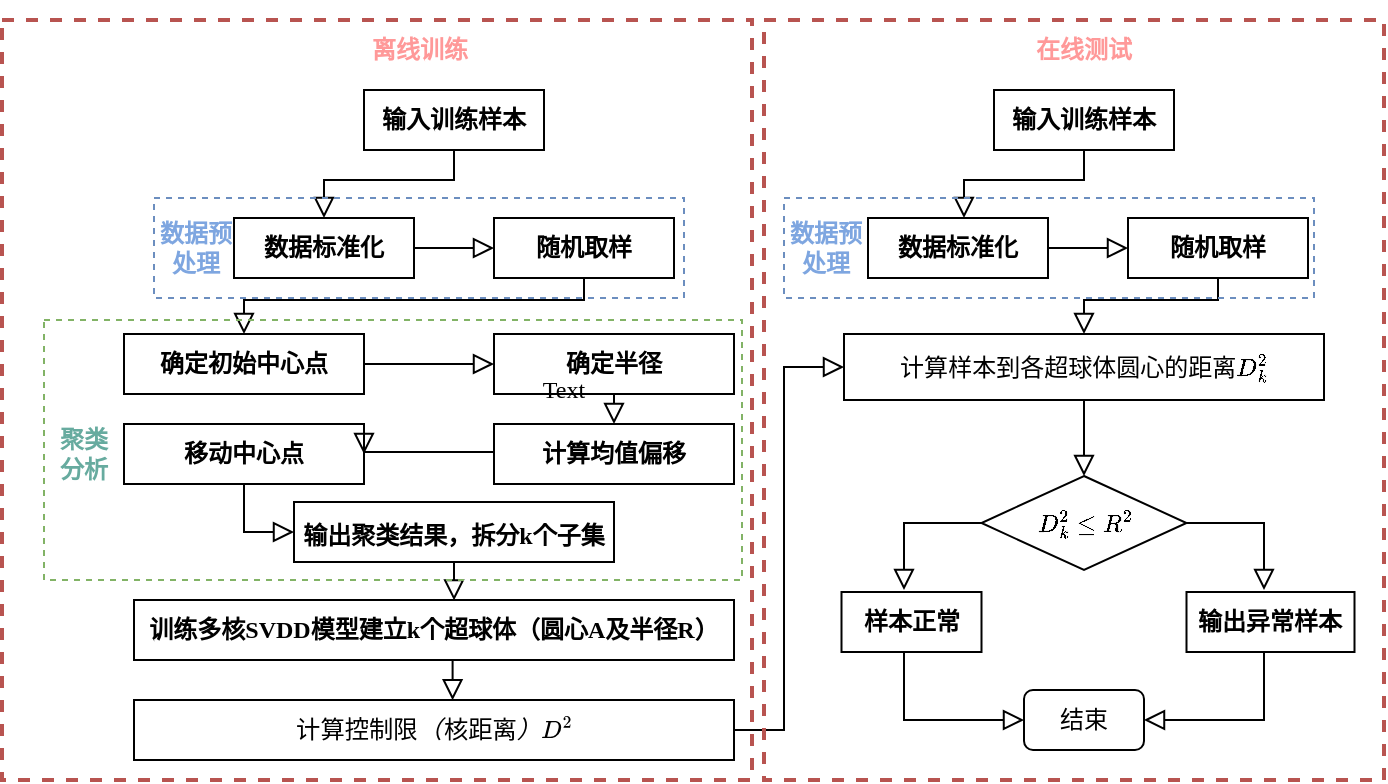 <mxfile version="20.8.22" type="github">
  <diagram id="C5RBs43oDa-KdzZeNtuy" name="Page-1">
    <mxGraphModel dx="1335" dy="766" grid="1" gridSize="10" guides="1" tooltips="1" connect="1" arrows="1" fold="1" page="1" pageScale="1" pageWidth="827" pageHeight="1169" math="1" shadow="0">
      <root>
        <mxCell id="WIyWlLk6GJQsqaUBKTNV-0" />
        <mxCell id="WIyWlLk6GJQsqaUBKTNV-1" parent="WIyWlLk6GJQsqaUBKTNV-0" />
        <mxCell id="QDwFRIU--g0toRV6Prhw-54" value="" style="rounded=0;whiteSpace=wrap;html=1;fontFamily=宋体;fillColor=none;strokeColor=#b85450;dashed=1;strokeWidth=2;" vertex="1" parent="WIyWlLk6GJQsqaUBKTNV-1">
          <mxGeometry x="419" y="50" width="375" height="380" as="geometry" />
        </mxCell>
        <mxCell id="QDwFRIU--g0toRV6Prhw-1" value="&lt;font style=&quot;vertical-align: inherit;&quot;&gt;&lt;font style=&quot;vertical-align: inherit;&quot;&gt;输入训练样本&lt;/font&gt;&lt;/font&gt;" style="rounded=0;whiteSpace=wrap;html=1;fontFamily=宋体;fontStyle=1" vertex="1" parent="WIyWlLk6GJQsqaUBKTNV-1">
          <mxGeometry x="600" y="85" width="90" height="30" as="geometry" />
        </mxCell>
        <mxCell id="QDwFRIU--g0toRV6Prhw-2" value="" style="rounded=0;html=1;jettySize=auto;orthogonalLoop=1;fontSize=11;endArrow=block;endFill=0;endSize=8;strokeWidth=1;shadow=0;labelBackgroundColor=none;edgeStyle=orthogonalEdgeStyle;exitX=0.5;exitY=1;exitDx=0;exitDy=0;entryX=0.5;entryY=0;entryDx=0;entryDy=0;fontFamily=宋体;fontStyle=1" edge="1" parent="WIyWlLk6GJQsqaUBKTNV-1" source="QDwFRIU--g0toRV6Prhw-1" target="QDwFRIU--g0toRV6Prhw-5">
          <mxGeometry relative="1" as="geometry">
            <mxPoint x="230" y="130" as="sourcePoint" />
            <mxPoint x="230" y="180" as="targetPoint" />
            <Array as="points">
              <mxPoint x="645" y="130" />
              <mxPoint x="580" y="130" />
            </Array>
          </mxGeometry>
        </mxCell>
        <mxCell id="QDwFRIU--g0toRV6Prhw-5" value="&lt;font style=&quot;vertical-align: inherit;&quot;&gt;&lt;font style=&quot;vertical-align: inherit;&quot;&gt;数据标准化&lt;/font&gt;&lt;/font&gt;" style="rounded=0;whiteSpace=wrap;html=1;fontFamily=宋体;fontStyle=1" vertex="1" parent="WIyWlLk6GJQsqaUBKTNV-1">
          <mxGeometry x="535" y="149" width="90" height="30" as="geometry" />
        </mxCell>
        <mxCell id="QDwFRIU--g0toRV6Prhw-6" value="&lt;font style=&quot;vertical-align: inherit;&quot;&gt;&lt;font style=&quot;vertical-align: inherit;&quot;&gt;随机取样&lt;/font&gt;&lt;/font&gt;" style="rounded=0;whiteSpace=wrap;html=1;fontFamily=宋体;fontStyle=1" vertex="1" parent="WIyWlLk6GJQsqaUBKTNV-1">
          <mxGeometry x="665" y="149" width="90" height="30" as="geometry" />
        </mxCell>
        <mxCell id="QDwFRIU--g0toRV6Prhw-9" value="" style="edgeStyle=orthogonalEdgeStyle;rounded=0;html=1;jettySize=auto;orthogonalLoop=1;fontSize=11;endArrow=block;endFill=0;endSize=8;strokeWidth=1;shadow=0;labelBackgroundColor=none;exitX=1;exitY=0.5;exitDx=0;exitDy=0;entryX=0;entryY=0.5;entryDx=0;entryDy=0;fontFamily=宋体;fontStyle=1" edge="1" parent="WIyWlLk6GJQsqaUBKTNV-1" source="QDwFRIU--g0toRV6Prhw-5" target="QDwFRIU--g0toRV6Prhw-6">
          <mxGeometry y="10" relative="1" as="geometry">
            <mxPoint as="offset" />
            <mxPoint x="175" y="220" as="sourcePoint" />
            <mxPoint x="225" y="220" as="targetPoint" />
            <Array as="points">
              <mxPoint x="650" y="164" />
              <mxPoint x="650" y="164" />
            </Array>
          </mxGeometry>
        </mxCell>
        <mxCell id="QDwFRIU--g0toRV6Prhw-10" value="&lt;font style=&quot;vertical-align: inherit;&quot;&gt;&lt;font style=&quot;vertical-align: inherit;&quot;&gt;确定初始中心点&lt;/font&gt;&lt;/font&gt;" style="rounded=0;whiteSpace=wrap;html=1;fontFamily=宋体;fontStyle=1" vertex="1" parent="WIyWlLk6GJQsqaUBKTNV-1">
          <mxGeometry x="480" y="207" width="120" height="30" as="geometry" />
        </mxCell>
        <mxCell id="QDwFRIU--g0toRV6Prhw-11" value="&lt;font style=&quot;vertical-align: inherit;&quot;&gt;&lt;font style=&quot;vertical-align: inherit;&quot;&gt;确定半径&lt;/font&gt;&lt;/font&gt;" style="rounded=0;whiteSpace=wrap;html=1;fontFamily=宋体;fontStyle=1" vertex="1" parent="WIyWlLk6GJQsqaUBKTNV-1">
          <mxGeometry x="665" y="207" width="120" height="30" as="geometry" />
        </mxCell>
        <mxCell id="QDwFRIU--g0toRV6Prhw-12" value="&lt;font style=&quot;vertical-align: inherit;&quot;&gt;&lt;font style=&quot;vertical-align: inherit;&quot;&gt;计算均值偏移&lt;/font&gt;&lt;/font&gt;" style="rounded=0;whiteSpace=wrap;html=1;fontFamily=宋体;fontStyle=1" vertex="1" parent="WIyWlLk6GJQsqaUBKTNV-1">
          <mxGeometry x="665" y="252" width="120" height="30" as="geometry" />
        </mxCell>
        <mxCell id="QDwFRIU--g0toRV6Prhw-13" value="&lt;font style=&quot;vertical-align: inherit;&quot;&gt;&lt;font style=&quot;vertical-align: inherit;&quot;&gt;移动中心点&lt;/font&gt;&lt;/font&gt;" style="rounded=0;whiteSpace=wrap;html=1;fontFamily=宋体;fontStyle=1" vertex="1" parent="WIyWlLk6GJQsqaUBKTNV-1">
          <mxGeometry x="480" y="252" width="120" height="30" as="geometry" />
        </mxCell>
        <mxCell id="QDwFRIU--g0toRV6Prhw-14" value="&lt;font style=&quot;vertical-align: inherit;&quot;&gt;&lt;font style=&quot;vertical-align: inherit;&quot;&gt;输出聚类结果，&lt;/font&gt;&lt;/font&gt;拆分k个子集&lt;span style=&quot;font-size: medium; text-align: start;&quot;&gt;&lt;/span&gt;" style="rounded=0;whiteSpace=wrap;html=1;fontFamily=宋体;fontStyle=1" vertex="1" parent="WIyWlLk6GJQsqaUBKTNV-1">
          <mxGeometry x="565" y="291" width="160" height="30" as="geometry" />
        </mxCell>
        <mxCell id="QDwFRIU--g0toRV6Prhw-15" value="" style="rounded=0;html=1;jettySize=auto;orthogonalLoop=1;fontSize=11;endArrow=block;endFill=0;endSize=8;strokeWidth=1;shadow=0;labelBackgroundColor=none;edgeStyle=orthogonalEdgeStyle;exitX=0.5;exitY=1;exitDx=0;exitDy=0;entryX=0.5;entryY=0;entryDx=0;entryDy=0;fontFamily=宋体;fontStyle=1" edge="1" parent="WIyWlLk6GJQsqaUBKTNV-1" source="QDwFRIU--g0toRV6Prhw-6" target="QDwFRIU--g0toRV6Prhw-10">
          <mxGeometry relative="1" as="geometry">
            <mxPoint x="710" y="185" as="sourcePoint" />
            <mxPoint x="590" y="165" as="targetPoint" />
            <Array as="points">
              <mxPoint x="710" y="190" />
              <mxPoint x="540" y="190" />
            </Array>
          </mxGeometry>
        </mxCell>
        <mxCell id="QDwFRIU--g0toRV6Prhw-16" value="" style="edgeStyle=orthogonalEdgeStyle;rounded=0;html=1;jettySize=auto;orthogonalLoop=1;fontSize=11;endArrow=block;endFill=0;endSize=8;strokeWidth=1;shadow=0;labelBackgroundColor=none;exitX=1;exitY=0.5;exitDx=0;exitDy=0;entryX=0;entryY=0.5;entryDx=0;entryDy=0;fontFamily=宋体;fontStyle=1" edge="1" parent="WIyWlLk6GJQsqaUBKTNV-1" source="QDwFRIU--g0toRV6Prhw-10" target="QDwFRIU--g0toRV6Prhw-11">
          <mxGeometry y="10" relative="1" as="geometry">
            <mxPoint as="offset" />
            <mxPoint x="635" y="180" as="sourcePoint" />
            <mxPoint x="675" y="180" as="targetPoint" />
            <Array as="points">
              <mxPoint x="630" y="222" />
              <mxPoint x="630" y="222" />
            </Array>
          </mxGeometry>
        </mxCell>
        <mxCell id="QDwFRIU--g0toRV6Prhw-17" value="" style="edgeStyle=orthogonalEdgeStyle;rounded=0;html=1;jettySize=auto;orthogonalLoop=1;fontSize=11;endArrow=block;endFill=0;endSize=8;strokeWidth=1;shadow=0;labelBackgroundColor=none;exitX=0.5;exitY=1;exitDx=0;exitDy=0;entryX=0.5;entryY=0;entryDx=0;entryDy=0;fontFamily=宋体;fontStyle=1" edge="1" parent="WIyWlLk6GJQsqaUBKTNV-1" source="QDwFRIU--g0toRV6Prhw-11" target="QDwFRIU--g0toRV6Prhw-12">
          <mxGeometry y="10" relative="1" as="geometry">
            <mxPoint as="offset" />
            <mxPoint x="610" y="232" as="sourcePoint" />
            <mxPoint x="675" y="232" as="targetPoint" />
            <Array as="points" />
          </mxGeometry>
        </mxCell>
        <mxCell id="QDwFRIU--g0toRV6Prhw-19" value="" style="edgeStyle=orthogonalEdgeStyle;rounded=0;html=1;jettySize=auto;orthogonalLoop=1;fontSize=11;endArrow=block;endFill=0;endSize=8;strokeWidth=1;shadow=0;labelBackgroundColor=none;exitX=0;exitY=0.5;exitDx=0;exitDy=0;entryX=1;entryY=0.5;entryDx=0;entryDy=0;fontFamily=宋体;fontStyle=1" edge="1" parent="WIyWlLk6GJQsqaUBKTNV-1" source="QDwFRIU--g0toRV6Prhw-12" target="QDwFRIU--g0toRV6Prhw-13">
          <mxGeometry y="10" relative="1" as="geometry">
            <mxPoint as="offset" />
            <mxPoint x="610" y="232" as="sourcePoint" />
            <mxPoint x="675" y="232" as="targetPoint" />
            <Array as="points">
              <mxPoint x="665" y="266" />
              <mxPoint x="600" y="266" />
            </Array>
          </mxGeometry>
        </mxCell>
        <mxCell id="QDwFRIU--g0toRV6Prhw-20" value="" style="edgeStyle=orthogonalEdgeStyle;rounded=0;html=1;jettySize=auto;orthogonalLoop=1;fontSize=11;endArrow=block;endFill=0;endSize=8;strokeWidth=1;shadow=0;labelBackgroundColor=none;entryX=0;entryY=0.5;entryDx=0;entryDy=0;exitX=0.5;exitY=1;exitDx=0;exitDy=0;fontFamily=宋体;fontStyle=1" edge="1" parent="WIyWlLk6GJQsqaUBKTNV-1" source="QDwFRIU--g0toRV6Prhw-13" target="QDwFRIU--g0toRV6Prhw-14">
          <mxGeometry y="10" relative="1" as="geometry">
            <mxPoint as="offset" />
            <mxPoint x="540" y="290" as="sourcePoint" />
            <mxPoint x="565" y="301" as="targetPoint" />
            <Array as="points">
              <mxPoint x="540" y="306" />
            </Array>
          </mxGeometry>
        </mxCell>
        <mxCell id="QDwFRIU--g0toRV6Prhw-21" value="训练多核SVDD模型建立k个超球体（圆心A及半径R）" style="rounded=0;whiteSpace=wrap;html=1;fontFamily=宋体;fontStyle=1" vertex="1" parent="WIyWlLk6GJQsqaUBKTNV-1">
          <mxGeometry x="485" y="340" width="300" height="30" as="geometry" />
        </mxCell>
        <mxCell id="QDwFRIU--g0toRV6Prhw-23" value="&lt;svg style=&quot;vertical-align: -0.452ex;&quot; xmlns:xlink=&quot;http://www.w3.org/1999/xlink&quot; viewBox=&quot;0 -883.9 11105.1 1083.9&quot; role=&quot;img&quot; height=&quot;2.452ex&quot; width=&quot;25.125ex&quot; xmlns=&quot;http://www.w3.org/2000/svg&quot;&gt;&lt;defs&gt;&lt;path d=&quot;M287 628Q287 635 230 637Q207 637 200 638T193 647Q193 655 197 667T204 682Q206 683 403 683Q570 682 590 682T630 676Q702 659 752 597T803 431Q803 275 696 151T444 3L430 1L236 0H125H72Q48 0 41 2T33 11Q33 13 36 25Q40 41 44 43T67 46Q94 46 127 49Q141 52 146 61Q149 65 218 339T287 628ZM703 469Q703 507 692 537T666 584T629 613T590 629T555 636Q553 636 541 636T512 636T479 637H436Q392 637 386 627Q384 623 313 339T242 52Q242 48 253 48T330 47Q335 47 349 47T373 46Q499 46 581 128Q617 164 640 212T683 339T703 469Z&quot; id=&quot;MJX-25-TEX-I-1D437&quot;&gt;&lt;/path&gt;&lt;path d=&quot;M109 429Q82 429 66 447T50 491Q50 562 103 614T235 666Q326 666 387 610T449 465Q449 422 429 383T381 315T301 241Q265 210 201 149L142 93L218 92Q375 92 385 97Q392 99 409 186V189H449V186Q448 183 436 95T421 3V0H50V19V31Q50 38 56 46T86 81Q115 113 136 137Q145 147 170 174T204 211T233 244T261 278T284 308T305 340T320 369T333 401T340 431T343 464Q343 527 309 573T212 619Q179 619 154 602T119 569T109 550Q109 549 114 549Q132 549 151 535T170 489Q170 464 154 447T109 429Z&quot; id=&quot;MJX-25-TEX-N-32&quot;&gt;&lt;/path&gt;&lt;/defs&gt;&lt;g transform=&quot;scale(1,-1)&quot; stroke-width=&quot;0&quot; fill=&quot;currentColor&quot; stroke=&quot;currentColor&quot;&gt;&lt;g data-mml-node=&quot;math&quot;&gt;&lt;g data-mml-node=&quot;mi&quot;&gt;&lt;text font-family=&quot;serif&quot; font-size=&quot;976.2px&quot; transform=&quot;scale(1,-1)&quot; data-variant=&quot;normal&quot;&gt;计&lt;/text&gt;&lt;/g&gt;&lt;g transform=&quot;translate(976.3,0)&quot; data-mml-node=&quot;mi&quot;&gt;&lt;text font-family=&quot;serif&quot; font-size=&quot;976.2px&quot; transform=&quot;scale(1,-1)&quot; data-variant=&quot;normal&quot;&gt;算&lt;/text&gt;&lt;/g&gt;&lt;g transform=&quot;translate(1952.7,0)&quot; data-mml-node=&quot;mi&quot;&gt;&lt;text font-family=&quot;serif&quot; font-size=&quot;976.2px&quot; transform=&quot;scale(1,-1)&quot; data-variant=&quot;normal&quot;&gt;控&lt;/text&gt;&lt;/g&gt;&lt;g transform=&quot;translate(2929,0)&quot; data-mml-node=&quot;mi&quot;&gt;&lt;text font-family=&quot;serif&quot; font-size=&quot;976.2px&quot; transform=&quot;scale(1,-1)&quot; data-variant=&quot;normal&quot;&gt;制&lt;/text&gt;&lt;/g&gt;&lt;g transform=&quot;translate(3905.3,0)&quot; data-mml-node=&quot;mi&quot;&gt;&lt;text font-family=&quot;serif&quot; font-size=&quot;976.2px&quot; transform=&quot;scale(1,-1)&quot; data-variant=&quot;normal&quot;&gt;限&lt;/text&gt;&lt;/g&gt;&lt;g transform=&quot;translate(4881.7,0)&quot; data-mml-node=&quot;mi&quot;&gt;&lt;text font-style=&quot;italic&quot; font-family=&quot;serif&quot; font-size=&quot;976.2px&quot; transform=&quot;scale(1,-1)&quot; data-variant=&quot;italic&quot;&gt;（&lt;/text&gt;&lt;/g&gt;&lt;g transform=&quot;translate(5935.2,0)&quot; data-mml-node=&quot;mi&quot;&gt;&lt;text font-family=&quot;serif&quot; font-size=&quot;976.2px&quot; transform=&quot;scale(1,-1)&quot; data-variant=&quot;normal&quot;&gt;核&lt;/text&gt;&lt;/g&gt;&lt;g transform=&quot;translate(6911.5,0)&quot; data-mml-node=&quot;mi&quot;&gt;&lt;text font-family=&quot;serif&quot; font-size=&quot;976.2px&quot; transform=&quot;scale(1,-1)&quot; data-variant=&quot;normal&quot;&gt;距&lt;/text&gt;&lt;/g&gt;&lt;g transform=&quot;translate(7887.8,0)&quot; data-mml-node=&quot;mi&quot;&gt;&lt;text font-family=&quot;serif&quot; font-size=&quot;976.2px&quot; transform=&quot;scale(1,-1)&quot; data-variant=&quot;normal&quot;&gt;离&lt;/text&gt;&lt;/g&gt;&lt;g transform=&quot;translate(8864.2,0)&quot; data-mml-node=&quot;mi&quot;&gt;&lt;text font-style=&quot;italic&quot; font-family=&quot;serif&quot; font-size=&quot;976.2px&quot; transform=&quot;scale(1,-1)&quot; data-variant=&quot;italic&quot;&gt;）&lt;/text&gt;&lt;/g&gt;&lt;g transform=&quot;translate(9840.5,0)&quot; data-mml-node=&quot;msup&quot;&gt;&lt;g data-mml-node=&quot;mi&quot;&gt;&lt;use xlink:href=&quot;#MJX-25-TEX-I-1D437&quot; data-c=&quot;1D437&quot;&gt;&lt;/use&gt;&lt;/g&gt;&lt;g data-mjx-texclass=&quot;ORD&quot; transform=&quot;translate(861,413) scale(0.707)&quot; data-mml-node=&quot;TeXAtom&quot;&gt;&lt;g data-mml-node=&quot;mn&quot;&gt;&lt;use xlink:href=&quot;#MJX-25-TEX-N-32&quot; data-c=&quot;32&quot;&gt;&lt;/use&gt;&lt;/g&gt;&lt;/g&gt;&lt;/g&gt;&lt;/g&gt;&lt;/g&gt;&lt;/svg&gt;" style="rounded=0;whiteSpace=wrap;html=1;fontFamily=宋体;fontStyle=0" vertex="1" parent="WIyWlLk6GJQsqaUBKTNV-1">
          <mxGeometry x="485" y="390" width="300" height="30" as="geometry" />
        </mxCell>
        <mxCell id="QDwFRIU--g0toRV6Prhw-24" value="&lt;font style=&quot;vertical-align: inherit;&quot;&gt;&lt;font style=&quot;vertical-align: inherit;&quot;&gt;输入训练样本&lt;/font&gt;&lt;/font&gt;" style="rounded=0;whiteSpace=wrap;html=1;fontFamily=宋体;fontStyle=1" vertex="1" parent="WIyWlLk6GJQsqaUBKTNV-1">
          <mxGeometry x="915" y="85" width="90" height="30" as="geometry" />
        </mxCell>
        <mxCell id="QDwFRIU--g0toRV6Prhw-25" value="&lt;font style=&quot;vertical-align: inherit;&quot;&gt;&lt;font style=&quot;vertical-align: inherit;&quot;&gt;数据标准化&lt;/font&gt;&lt;/font&gt;" style="rounded=0;whiteSpace=wrap;html=1;fontFamily=宋体;fontStyle=1" vertex="1" parent="WIyWlLk6GJQsqaUBKTNV-1">
          <mxGeometry x="852" y="149" width="90" height="30" as="geometry" />
        </mxCell>
        <mxCell id="QDwFRIU--g0toRV6Prhw-26" value="&lt;font style=&quot;vertical-align: inherit;&quot;&gt;&lt;font style=&quot;vertical-align: inherit;&quot;&gt;随机取样&lt;/font&gt;&lt;/font&gt;" style="rounded=0;whiteSpace=wrap;html=1;fontFamily=宋体;fontStyle=1" vertex="1" parent="WIyWlLk6GJQsqaUBKTNV-1">
          <mxGeometry x="982" y="149" width="90" height="30" as="geometry" />
        </mxCell>
        <mxCell id="QDwFRIU--g0toRV6Prhw-27" value="" style="edgeStyle=orthogonalEdgeStyle;rounded=0;html=1;jettySize=auto;orthogonalLoop=1;fontSize=11;endArrow=block;endFill=0;endSize=8;strokeWidth=1;shadow=0;labelBackgroundColor=none;exitX=1;exitY=0.5;exitDx=0;exitDy=0;entryX=0;entryY=0.5;entryDx=0;entryDy=0;fontFamily=宋体;fontStyle=1" edge="1" parent="WIyWlLk6GJQsqaUBKTNV-1" source="QDwFRIU--g0toRV6Prhw-25" target="QDwFRIU--g0toRV6Prhw-26">
          <mxGeometry y="10" relative="1" as="geometry">
            <mxPoint as="offset" />
            <mxPoint x="492" y="220" as="sourcePoint" />
            <mxPoint x="542" y="220" as="targetPoint" />
            <Array as="points">
              <mxPoint x="967" y="164" />
              <mxPoint x="967" y="164" />
            </Array>
          </mxGeometry>
        </mxCell>
        <mxCell id="QDwFRIU--g0toRV6Prhw-28" value="$$计算样本到各超球体圆心的距离D_{k}^{2}$$" style="rounded=0;whiteSpace=wrap;html=1;fontFamily=宋体;fontStyle=0" vertex="1" parent="WIyWlLk6GJQsqaUBKTNV-1">
          <mxGeometry x="840" y="207" width="240" height="33" as="geometry" />
        </mxCell>
        <mxCell id="QDwFRIU--g0toRV6Prhw-29" value="$$D_{k}^{2} \le R^{2}$$" style="rhombus;whiteSpace=wrap;html=1;fontFamily=宋体;fontStyle=1" vertex="1" parent="WIyWlLk6GJQsqaUBKTNV-1">
          <mxGeometry x="908.75" y="278" width="102.5" height="47" as="geometry" />
        </mxCell>
        <mxCell id="QDwFRIU--g0toRV6Prhw-30" value="" style="edgeStyle=orthogonalEdgeStyle;rounded=0;html=1;jettySize=auto;orthogonalLoop=1;fontSize=11;endArrow=block;endFill=0;endSize=8;strokeWidth=1;shadow=0;labelBackgroundColor=none;exitX=0.5;exitY=1;exitDx=0;exitDy=0;entryX=0.535;entryY=0.008;entryDx=0;entryDy=0;fontFamily=宋体;fontStyle=1;entryPerimeter=0;" edge="1" parent="WIyWlLk6GJQsqaUBKTNV-1" source="QDwFRIU--g0toRV6Prhw-14" target="QDwFRIU--g0toRV6Prhw-21">
          <mxGeometry y="10" relative="1" as="geometry">
            <mxPoint as="offset" />
            <mxPoint x="675" y="277" as="sourcePoint" />
            <mxPoint x="610" y="277" as="targetPoint" />
            <Array as="points">
              <mxPoint x="645" y="340" />
            </Array>
          </mxGeometry>
        </mxCell>
        <mxCell id="QDwFRIU--g0toRV6Prhw-31" value="" style="edgeStyle=orthogonalEdgeStyle;rounded=0;html=1;jettySize=auto;orthogonalLoop=1;fontSize=11;endArrow=block;endFill=0;endSize=8;strokeWidth=1;shadow=0;labelBackgroundColor=none;entryX=0.531;entryY=0.004;entryDx=0;entryDy=0;fontFamily=宋体;fontStyle=1;entryPerimeter=0;" edge="1" parent="WIyWlLk6GJQsqaUBKTNV-1" target="QDwFRIU--g0toRV6Prhw-23">
          <mxGeometry y="10" relative="1" as="geometry">
            <mxPoint as="offset" />
            <mxPoint x="650" y="370" as="sourcePoint" />
            <mxPoint x="656" y="350" as="targetPoint" />
            <Array as="points">
              <mxPoint x="644" y="370" />
            </Array>
          </mxGeometry>
        </mxCell>
        <mxCell id="QDwFRIU--g0toRV6Prhw-32" value="" style="edgeStyle=orthogonalEdgeStyle;rounded=0;html=1;jettySize=auto;orthogonalLoop=1;fontSize=11;endArrow=block;endFill=0;endSize=8;strokeWidth=1;shadow=0;labelBackgroundColor=none;entryX=0;entryY=0.5;entryDx=0;entryDy=0;fontFamily=宋体;fontStyle=1;exitX=1;exitY=0.5;exitDx=0;exitDy=0;" edge="1" parent="WIyWlLk6GJQsqaUBKTNV-1" source="QDwFRIU--g0toRV6Prhw-23" target="QDwFRIU--g0toRV6Prhw-28">
          <mxGeometry y="10" relative="1" as="geometry">
            <mxPoint as="offset" />
            <mxPoint x="660" y="380" as="sourcePoint" />
            <mxPoint x="654" y="400" as="targetPoint" />
            <Array as="points">
              <mxPoint x="810" y="405" />
              <mxPoint x="810" y="224" />
            </Array>
          </mxGeometry>
        </mxCell>
        <mxCell id="QDwFRIU--g0toRV6Prhw-33" value="" style="rounded=0;html=1;jettySize=auto;orthogonalLoop=1;fontSize=11;endArrow=block;endFill=0;endSize=8;strokeWidth=1;shadow=0;labelBackgroundColor=none;edgeStyle=orthogonalEdgeStyle;exitX=0.5;exitY=1;exitDx=0;exitDy=0;entryX=0.5;entryY=0;entryDx=0;entryDy=0;fontFamily=宋体;fontStyle=1" edge="1" parent="WIyWlLk6GJQsqaUBKTNV-1" source="QDwFRIU--g0toRV6Prhw-26" target="QDwFRIU--g0toRV6Prhw-28">
          <mxGeometry relative="1" as="geometry">
            <mxPoint x="1032.5" y="179" as="sourcePoint" />
            <mxPoint x="862.5" y="207" as="targetPoint" />
            <Array as="points">
              <mxPoint x="1027" y="190" />
              <mxPoint x="960" y="190" />
            </Array>
          </mxGeometry>
        </mxCell>
        <mxCell id="QDwFRIU--g0toRV6Prhw-34" value="" style="rounded=0;html=1;jettySize=auto;orthogonalLoop=1;fontSize=11;endArrow=block;endFill=0;endSize=8;strokeWidth=1;shadow=0;labelBackgroundColor=none;edgeStyle=orthogonalEdgeStyle;exitX=0.5;exitY=1;exitDx=0;exitDy=0;entryX=0.5;entryY=0;entryDx=0;entryDy=0;fontFamily=宋体;fontStyle=1" edge="1" parent="WIyWlLk6GJQsqaUBKTNV-1">
          <mxGeometry relative="1" as="geometry">
            <mxPoint x="965" y="115" as="sourcePoint" />
            <mxPoint x="900" y="149" as="targetPoint" />
            <Array as="points">
              <mxPoint x="960" y="115" />
              <mxPoint x="960" y="130" />
              <mxPoint x="900" y="130" />
            </Array>
          </mxGeometry>
        </mxCell>
        <mxCell id="QDwFRIU--g0toRV6Prhw-35" value="" style="edgeStyle=orthogonalEdgeStyle;rounded=0;html=1;jettySize=auto;orthogonalLoop=1;fontSize=11;endArrow=block;endFill=0;endSize=8;strokeWidth=1;shadow=0;labelBackgroundColor=none;exitX=0.5;exitY=1;exitDx=0;exitDy=0;entryX=0.5;entryY=0;entryDx=0;entryDy=0;fontFamily=宋体;fontStyle=1;" edge="1" parent="WIyWlLk6GJQsqaUBKTNV-1" source="QDwFRIU--g0toRV6Prhw-28" target="QDwFRIU--g0toRV6Prhw-29">
          <mxGeometry y="10" relative="1" as="geometry">
            <mxPoint as="offset" />
            <mxPoint x="665" y="331" as="sourcePoint" />
            <mxPoint x="666" y="350" as="targetPoint" />
            <Array as="points">
              <mxPoint x="960" y="250" />
              <mxPoint x="960" y="250" />
            </Array>
          </mxGeometry>
        </mxCell>
        <mxCell id="QDwFRIU--g0toRV6Prhw-36" value="结束" style="rounded=1;whiteSpace=wrap;html=1;fontFamily=宋体;" vertex="1" parent="WIyWlLk6GJQsqaUBKTNV-1">
          <mxGeometry x="930" y="385" width="60" height="30" as="geometry" />
        </mxCell>
        <mxCell id="QDwFRIU--g0toRV6Prhw-38" value="&lt;font style=&quot;vertical-align: inherit;&quot;&gt;&lt;font style=&quot;vertical-align: inherit;&quot;&gt;样本正常&lt;/font&gt;&lt;/font&gt;" style="rounded=0;whiteSpace=wrap;html=1;fontFamily=宋体;fontStyle=1" vertex="1" parent="WIyWlLk6GJQsqaUBKTNV-1">
          <mxGeometry x="838.75" y="336" width="70" height="30" as="geometry" />
        </mxCell>
        <mxCell id="QDwFRIU--g0toRV6Prhw-40" value="" style="edgeStyle=orthogonalEdgeStyle;rounded=0;html=1;jettySize=auto;orthogonalLoop=1;fontSize=11;endArrow=block;endFill=0;endSize=8;strokeWidth=1;shadow=0;labelBackgroundColor=none;exitX=0;exitY=0.5;exitDx=0;exitDy=0;fontFamily=宋体;fontStyle=1;" edge="1" parent="WIyWlLk6GJQsqaUBKTNV-1" source="QDwFRIU--g0toRV6Prhw-29">
          <mxGeometry y="10" relative="1" as="geometry">
            <mxPoint as="offset" />
            <mxPoint x="970" y="265" as="sourcePoint" />
            <mxPoint x="870" y="335" as="targetPoint" />
            <Array as="points">
              <mxPoint x="870" y="301" />
            </Array>
          </mxGeometry>
        </mxCell>
        <mxCell id="QDwFRIU--g0toRV6Prhw-41" value="" style="edgeStyle=orthogonalEdgeStyle;rounded=0;html=1;jettySize=auto;orthogonalLoop=1;fontSize=11;endArrow=block;endFill=0;endSize=8;strokeWidth=1;shadow=0;labelBackgroundColor=none;exitX=0.5;exitY=1;exitDx=0;exitDy=0;fontFamily=宋体;fontStyle=1;" edge="1" parent="WIyWlLk6GJQsqaUBKTNV-1" source="QDwFRIU--g0toRV6Prhw-38" target="QDwFRIU--g0toRV6Prhw-36">
          <mxGeometry y="10" relative="1" as="geometry">
            <mxPoint as="offset" />
            <mxPoint x="919" y="312" as="sourcePoint" />
            <mxPoint x="880" y="345" as="targetPoint" />
            <Array as="points">
              <mxPoint x="870" y="366" />
              <mxPoint x="870" y="400" />
            </Array>
          </mxGeometry>
        </mxCell>
        <mxCell id="QDwFRIU--g0toRV6Prhw-42" value="&lt;font style=&quot;vertical-align: inherit;&quot;&gt;&lt;font style=&quot;vertical-align: inherit;&quot;&gt;输出异常样本&lt;/font&gt;&lt;/font&gt;" style="rounded=0;whiteSpace=wrap;html=1;fontFamily=宋体;fontStyle=1" vertex="1" parent="WIyWlLk6GJQsqaUBKTNV-1">
          <mxGeometry x="1011.25" y="336" width="84" height="30" as="geometry" />
        </mxCell>
        <mxCell id="QDwFRIU--g0toRV6Prhw-43" value="" style="edgeStyle=orthogonalEdgeStyle;rounded=0;html=1;jettySize=auto;orthogonalLoop=1;fontSize=11;endArrow=block;endFill=0;endSize=8;strokeWidth=1;shadow=0;labelBackgroundColor=none;exitX=1;exitY=0.5;exitDx=0;exitDy=0;fontFamily=宋体;fontStyle=1;" edge="1" parent="WIyWlLk6GJQsqaUBKTNV-1" source="QDwFRIU--g0toRV6Prhw-29">
          <mxGeometry y="10" relative="1" as="geometry">
            <mxPoint as="offset" />
            <mxPoint x="919" y="312" as="sourcePoint" />
            <mxPoint x="1050" y="335" as="targetPoint" />
            <Array as="points">
              <mxPoint x="1050" y="301" />
              <mxPoint x="1050" y="335" />
            </Array>
          </mxGeometry>
        </mxCell>
        <mxCell id="QDwFRIU--g0toRV6Prhw-45" value="" style="edgeStyle=orthogonalEdgeStyle;rounded=0;html=1;jettySize=auto;orthogonalLoop=1;fontSize=11;endArrow=block;endFill=0;endSize=8;strokeWidth=1;shadow=0;labelBackgroundColor=none;exitX=0.5;exitY=1;exitDx=0;exitDy=0;fontFamily=宋体;fontStyle=1;entryX=1;entryY=0.5;entryDx=0;entryDy=0;" edge="1" parent="WIyWlLk6GJQsqaUBKTNV-1" source="QDwFRIU--g0toRV6Prhw-42" target="QDwFRIU--g0toRV6Prhw-36">
          <mxGeometry y="10" relative="1" as="geometry">
            <mxPoint as="offset" />
            <mxPoint x="1021" y="312" as="sourcePoint" />
            <mxPoint x="1060" y="345" as="targetPoint" />
            <Array as="points">
              <mxPoint x="1050" y="366" />
              <mxPoint x="1050" y="400" />
            </Array>
          </mxGeometry>
        </mxCell>
        <mxCell id="QDwFRIU--g0toRV6Prhw-46" value="" style="rounded=0;whiteSpace=wrap;html=1;fontFamily=宋体;fillColor=none;strokeColor=#6c8ebf;dashed=1;strokeWidth=1;" vertex="1" parent="WIyWlLk6GJQsqaUBKTNV-1">
          <mxGeometry x="495" y="139" width="265" height="50" as="geometry" />
        </mxCell>
        <mxCell id="QDwFRIU--g0toRV6Prhw-47" style="edgeStyle=orthogonalEdgeStyle;rounded=0;orthogonalLoop=1;jettySize=auto;html=1;exitX=0.5;exitY=1;exitDx=0;exitDy=0;fontFamily=宋体;" edge="1" parent="WIyWlLk6GJQsqaUBKTNV-1" source="QDwFRIU--g0toRV6Prhw-46" target="QDwFRIU--g0toRV6Prhw-46">
          <mxGeometry relative="1" as="geometry" />
        </mxCell>
        <mxCell id="QDwFRIU--g0toRV6Prhw-48" value="Text" style="text;html=1;strokeColor=none;fillColor=none;align=center;verticalAlign=middle;whiteSpace=wrap;rounded=0;fontFamily=宋体;" vertex="1" parent="WIyWlLk6GJQsqaUBKTNV-1">
          <mxGeometry x="670" y="220" width="60" height="30" as="geometry" />
        </mxCell>
        <mxCell id="QDwFRIU--g0toRV6Prhw-49" value="&lt;font color=&quot;#7ea6e0&quot;&gt;数据预处理&lt;/font&gt;" style="text;html=1;strokeColor=none;fillColor=none;align=center;verticalAlign=middle;whiteSpace=wrap;rounded=0;fontFamily=宋体;fontStyle=1" vertex="1" parent="WIyWlLk6GJQsqaUBKTNV-1">
          <mxGeometry x="496" y="149" width="40" height="30" as="geometry" />
        </mxCell>
        <mxCell id="QDwFRIU--g0toRV6Prhw-50" value="" style="rounded=0;whiteSpace=wrap;html=1;fontFamily=宋体;fillColor=none;strokeColor=#82b366;dashed=1;strokeWidth=1;" vertex="1" parent="WIyWlLk6GJQsqaUBKTNV-1">
          <mxGeometry x="440" y="200" width="349" height="130" as="geometry" />
        </mxCell>
        <mxCell id="QDwFRIU--g0toRV6Prhw-51" value="&lt;font color=&quot;#67ab9f&quot;&gt;聚类&lt;br&gt;分析&lt;/font&gt;" style="text;html=1;strokeColor=none;fillColor=none;align=center;verticalAlign=middle;whiteSpace=wrap;rounded=0;fontFamily=宋体;fontStyle=1" vertex="1" parent="WIyWlLk6GJQsqaUBKTNV-1">
          <mxGeometry x="440" y="252" width="40" height="30" as="geometry" />
        </mxCell>
        <mxCell id="QDwFRIU--g0toRV6Prhw-52" value="" style="rounded=0;whiteSpace=wrap;html=1;fontFamily=宋体;fillColor=none;strokeColor=#6c8ebf;dashed=1;strokeWidth=1;" vertex="1" parent="WIyWlLk6GJQsqaUBKTNV-1">
          <mxGeometry x="810" y="139" width="265" height="50" as="geometry" />
        </mxCell>
        <mxCell id="QDwFRIU--g0toRV6Prhw-53" value="&lt;font color=&quot;#7ea6e0&quot;&gt;数据预处理&lt;/font&gt;" style="text;html=1;strokeColor=none;fillColor=none;align=center;verticalAlign=middle;whiteSpace=wrap;rounded=0;fontFamily=宋体;fontStyle=1" vertex="1" parent="WIyWlLk6GJQsqaUBKTNV-1">
          <mxGeometry x="811" y="149" width="40" height="30" as="geometry" />
        </mxCell>
        <mxCell id="QDwFRIU--g0toRV6Prhw-55" value="&lt;font&gt;离线训练&lt;/font&gt;" style="text;html=1;strokeColor=none;fillColor=none;align=center;verticalAlign=middle;whiteSpace=wrap;rounded=0;fontFamily=宋体;fontStyle=1;fontColor=#FF9999;" vertex="1" parent="WIyWlLk6GJQsqaUBKTNV-1">
          <mxGeometry x="590.75" y="40" width="73.5" height="49" as="geometry" />
        </mxCell>
        <mxCell id="QDwFRIU--g0toRV6Prhw-57" value="" style="rounded=0;whiteSpace=wrap;html=1;fontFamily=宋体;fillColor=none;strokeColor=#b85450;dashed=1;strokeWidth=2;" vertex="1" parent="WIyWlLk6GJQsqaUBKTNV-1">
          <mxGeometry x="800" y="50" width="310" height="380" as="geometry" />
        </mxCell>
        <mxCell id="QDwFRIU--g0toRV6Prhw-58" value="&lt;font&gt;在线测试&lt;/font&gt;" style="text;html=1;strokeColor=none;fillColor=none;align=center;verticalAlign=middle;whiteSpace=wrap;rounded=0;fontFamily=宋体;fontStyle=1;fontColor=#FF9999;" vertex="1" parent="WIyWlLk6GJQsqaUBKTNV-1">
          <mxGeometry x="923.25" y="40" width="73.5" height="49" as="geometry" />
        </mxCell>
      </root>
    </mxGraphModel>
  </diagram>
</mxfile>

